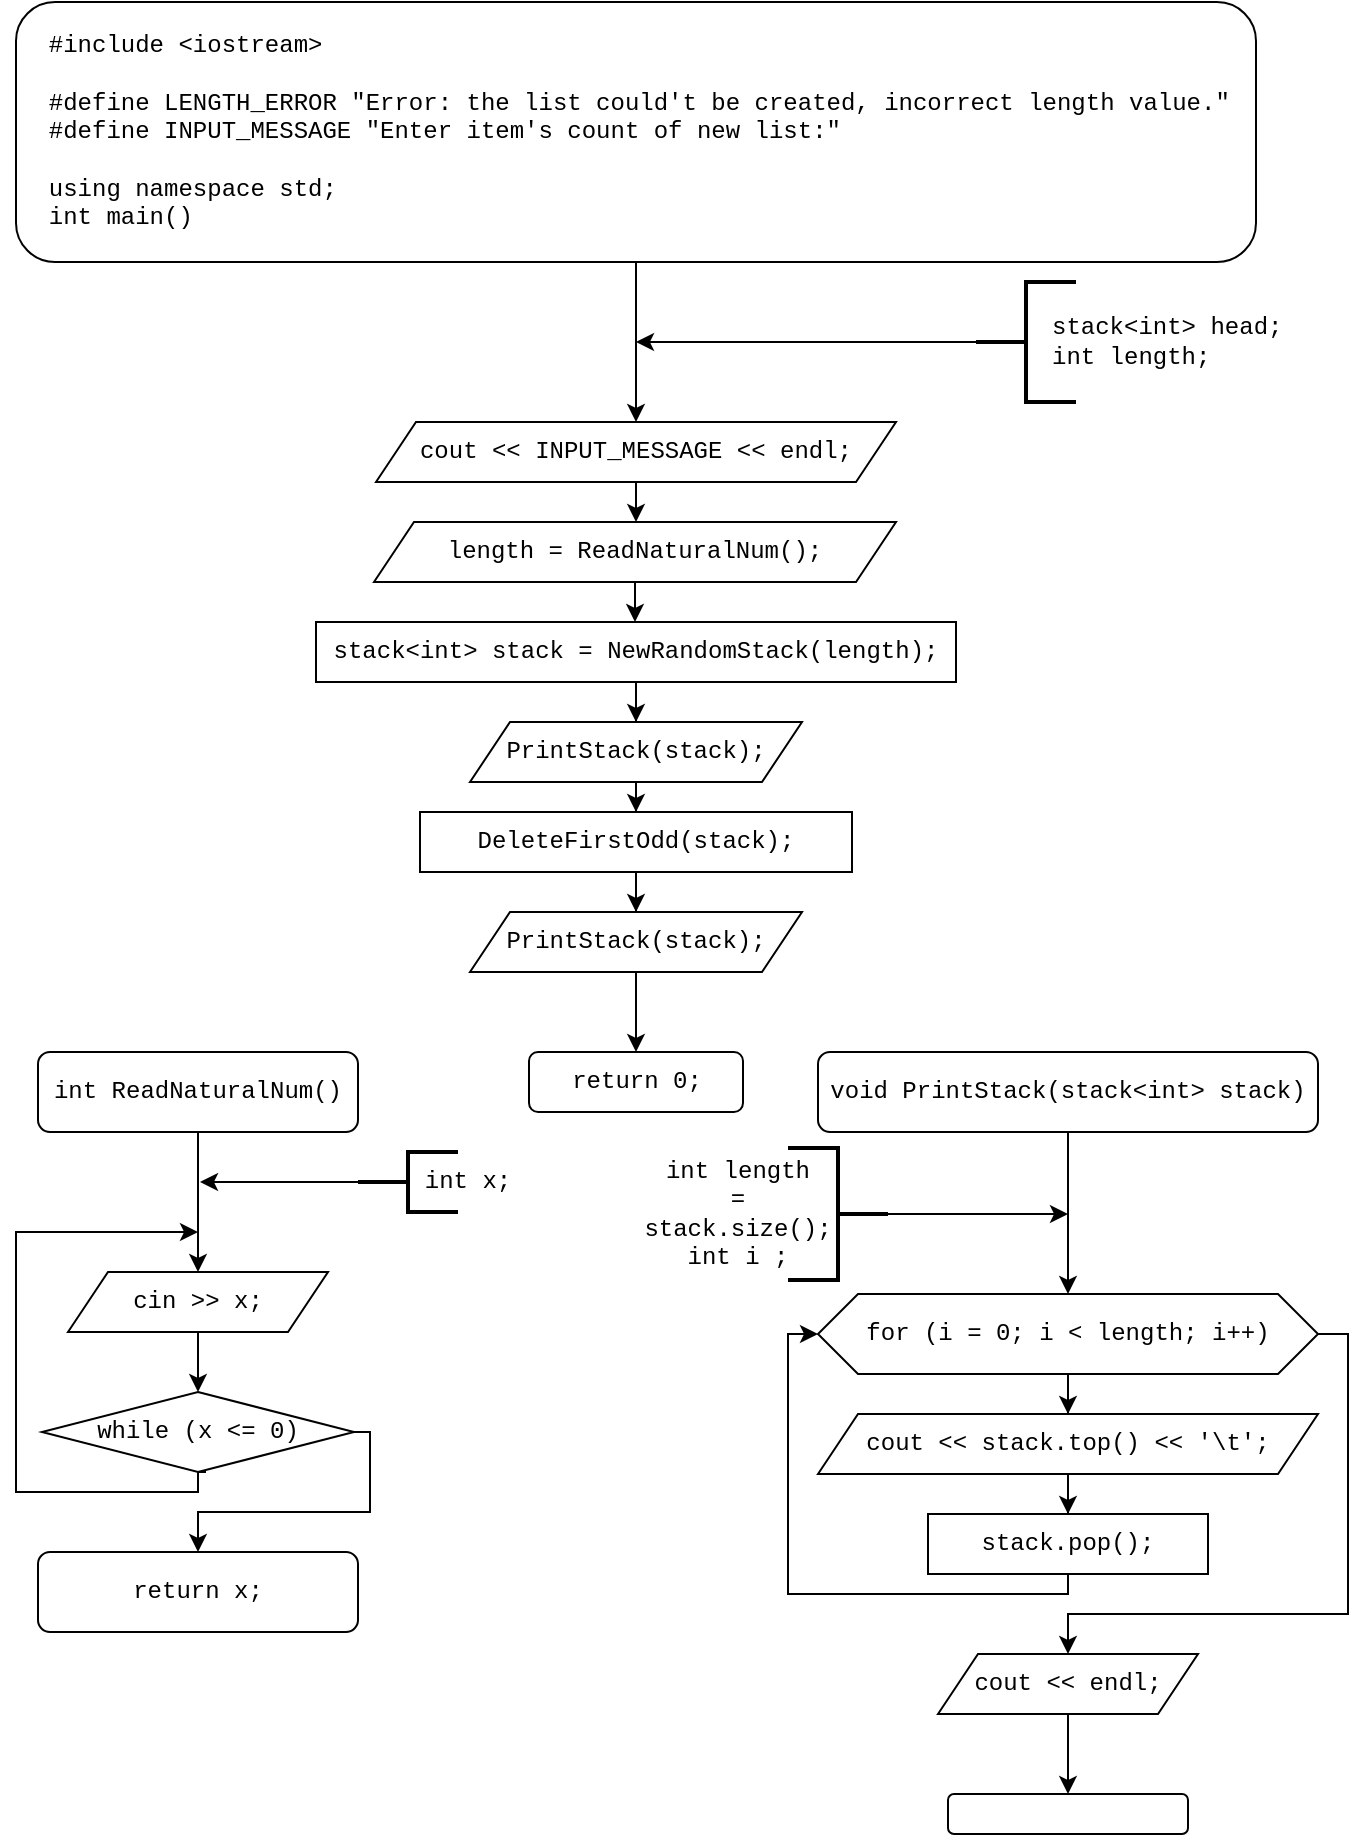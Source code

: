 <mxfile version="14.1.8" type="device"><diagram id="lZy12g_TCL5ViJDuldMA" name="Страница 1"><mxGraphModel dx="1185" dy="693" grid="1" gridSize="10" guides="1" tooltips="1" connect="1" arrows="1" fold="1" page="1" pageScale="1" pageWidth="827" pageHeight="1169" math="0" shadow="0"><root><mxCell id="0"/><mxCell id="1" parent="0"/><mxCell id="LqFo4CamQMlblnmA9xHn-1" style="edgeStyle=orthogonalEdgeStyle;rounded=0;orthogonalLoop=1;jettySize=auto;html=1;entryX=0.5;entryY=0;entryDx=0;entryDy=0;fontFamily=Courier New;" edge="1" parent="1" source="LqFo4CamQMlblnmA9xHn-2" target="LqFo4CamQMlblnmA9xHn-4"><mxGeometry relative="1" as="geometry"/></mxCell><mxCell id="LqFo4CamQMlblnmA9xHn-2" value="&lt;div&gt;&amp;nbsp; #include &amp;lt;iostream&amp;gt;&lt;/div&gt;&lt;div&gt;&amp;nbsp;&amp;nbsp;&lt;/div&gt;&lt;div&gt;&amp;nbsp; #define LENGTH_ERROR &quot;Error: the list could't be created, incorrect length value.&quot;&lt;/div&gt;&lt;div&gt;&amp;nbsp; #define INPUT_MESSAGE &quot;Enter item's count of new list:&quot;&lt;/div&gt;&lt;div&gt;&amp;nbsp;&amp;nbsp;&lt;/div&gt;&lt;div&gt;&amp;nbsp; using namespace std;&lt;/div&gt;&lt;div&gt;&amp;nbsp; int main()&lt;/div&gt;" style="rounded=1;whiteSpace=wrap;html=1;fontFamily=Courier New;align=left;" vertex="1" parent="1"><mxGeometry x="104" y="30" width="620" height="130" as="geometry"/></mxCell><mxCell id="LqFo4CamQMlblnmA9xHn-3" style="edgeStyle=orthogonalEdgeStyle;rounded=0;orthogonalLoop=1;jettySize=auto;html=1;entryX=0.5;entryY=0;entryDx=0;entryDy=0;fontFamily=Courier New;" edge="1" parent="1" source="LqFo4CamQMlblnmA9xHn-4" target="LqFo4CamQMlblnmA9xHn-6"><mxGeometry relative="1" as="geometry"/></mxCell><mxCell id="LqFo4CamQMlblnmA9xHn-4" value="cout &amp;lt;&amp;lt; INPUT_MESSAGE &amp;lt;&amp;lt; endl;" style="shape=parallelogram;perimeter=parallelogramPerimeter;whiteSpace=wrap;html=1;fixedSize=1;fontFamily=Courier New;align=center;" vertex="1" parent="1"><mxGeometry x="284" y="240" width="260" height="30" as="geometry"/></mxCell><mxCell id="LqFo4CamQMlblnmA9xHn-5" style="edgeStyle=orthogonalEdgeStyle;rounded=0;orthogonalLoop=1;jettySize=auto;html=1;entryX=0.5;entryY=0;entryDx=0;entryDy=0;fontFamily=Courier New;" edge="1" parent="1" source="LqFo4CamQMlblnmA9xHn-6" target="LqFo4CamQMlblnmA9xHn-8"><mxGeometry relative="1" as="geometry"/></mxCell><mxCell id="LqFo4CamQMlblnmA9xHn-6" value="length = ReadNaturalNum();" style="shape=parallelogram;perimeter=parallelogramPerimeter;whiteSpace=wrap;html=1;fixedSize=1;fontFamily=Courier New;align=center;" vertex="1" parent="1"><mxGeometry x="283" y="290" width="261" height="30" as="geometry"/></mxCell><mxCell id="LqFo4CamQMlblnmA9xHn-7" style="edgeStyle=orthogonalEdgeStyle;rounded=0;orthogonalLoop=1;jettySize=auto;html=1;entryX=0.5;entryY=0;entryDx=0;entryDy=0;fontFamily=Courier New;" edge="1" parent="1" source="LqFo4CamQMlblnmA9xHn-8" target="LqFo4CamQMlblnmA9xHn-10"><mxGeometry relative="1" as="geometry"/></mxCell><mxCell id="LqFo4CamQMlblnmA9xHn-8" value="stack&amp;lt;int&amp;gt; stack = NewRandomStack(length);" style="rounded=0;whiteSpace=wrap;html=1;fontFamily=Courier New;align=center;" vertex="1" parent="1"><mxGeometry x="254" y="340" width="320" height="30" as="geometry"/></mxCell><mxCell id="LqFo4CamQMlblnmA9xHn-49" style="edgeStyle=orthogonalEdgeStyle;rounded=0;orthogonalLoop=1;jettySize=auto;html=1;entryX=0.5;entryY=0;entryDx=0;entryDy=0;" edge="1" parent="1" source="LqFo4CamQMlblnmA9xHn-10" target="LqFo4CamQMlblnmA9xHn-14"><mxGeometry relative="1" as="geometry"/></mxCell><mxCell id="LqFo4CamQMlblnmA9xHn-10" value="PrintStack(stack);" style="shape=parallelogram;perimeter=parallelogramPerimeter;whiteSpace=wrap;html=1;fixedSize=1;fontFamily=Courier New;align=center;" vertex="1" parent="1"><mxGeometry x="331" y="390" width="166" height="30" as="geometry"/></mxCell><mxCell id="LqFo4CamQMlblnmA9xHn-11" style="edgeStyle=orthogonalEdgeStyle;rounded=0;orthogonalLoop=1;jettySize=auto;html=1;fontFamily=Courier New;" edge="1" parent="1" source="LqFo4CamQMlblnmA9xHn-12"><mxGeometry relative="1" as="geometry"><mxPoint x="414" y="200" as="targetPoint"/></mxGeometry></mxCell><mxCell id="LqFo4CamQMlblnmA9xHn-12" value="" style="strokeWidth=2;html=1;shape=mxgraph.flowchart.annotation_2;align=left;labelPosition=right;pointerEvents=1;fontFamily=Courier New;" vertex="1" parent="1"><mxGeometry x="584" y="170" width="50" height="60" as="geometry"/></mxCell><mxCell id="LqFo4CamQMlblnmA9xHn-13" style="edgeStyle=orthogonalEdgeStyle;rounded=0;orthogonalLoop=1;jettySize=auto;html=1;fontFamily=Courier New;" edge="1" parent="1" source="LqFo4CamQMlblnmA9xHn-14" target="LqFo4CamQMlblnmA9xHn-15"><mxGeometry relative="1" as="geometry"/></mxCell><mxCell id="LqFo4CamQMlblnmA9xHn-14" value="DeleteFirstOdd(stack);" style="rounded=0;whiteSpace=wrap;html=1;fontFamily=Courier New;align=center;" vertex="1" parent="1"><mxGeometry x="306" y="435" width="216" height="30" as="geometry"/></mxCell><mxCell id="LqFo4CamQMlblnmA9xHn-53" style="edgeStyle=orthogonalEdgeStyle;rounded=0;orthogonalLoop=1;jettySize=auto;html=1;entryX=0.5;entryY=0;entryDx=0;entryDy=0;" edge="1" parent="1" source="LqFo4CamQMlblnmA9xHn-15" target="LqFo4CamQMlblnmA9xHn-17"><mxGeometry relative="1" as="geometry"/></mxCell><mxCell id="LqFo4CamQMlblnmA9xHn-15" value="PrintStack(stack);" style="shape=parallelogram;perimeter=parallelogramPerimeter;whiteSpace=wrap;html=1;fixedSize=1;fontFamily=Courier New;align=center;" vertex="1" parent="1"><mxGeometry x="331" y="485" width="166" height="30" as="geometry"/></mxCell><mxCell id="LqFo4CamQMlblnmA9xHn-17" value="return 0;" style="rounded=1;whiteSpace=wrap;html=1;fontFamily=Courier New;align=center;" vertex="1" parent="1"><mxGeometry x="360.5" y="555" width="107" height="30" as="geometry"/></mxCell><mxCell id="LqFo4CamQMlblnmA9xHn-18" style="edgeStyle=orthogonalEdgeStyle;rounded=0;orthogonalLoop=1;jettySize=auto;html=1;entryX=0.5;entryY=0;entryDx=0;entryDy=0;fontFamily=Courier New;" edge="1" parent="1" source="LqFo4CamQMlblnmA9xHn-19"><mxGeometry relative="1" as="geometry"><mxPoint x="414" y="490" as="targetPoint"/></mxGeometry></mxCell><mxCell id="LqFo4CamQMlblnmA9xHn-22" value="stack&amp;lt;int&amp;gt; head;&lt;br&gt;int length;" style="text;html=1;strokeColor=none;fillColor=none;align=left;verticalAlign=middle;whiteSpace=wrap;rounded=0;fontFamily=Courier New;" vertex="1" parent="1"><mxGeometry x="620" y="170" width="136" height="60" as="geometry"/></mxCell><mxCell id="LqFo4CamQMlblnmA9xHn-23" style="edgeStyle=orthogonalEdgeStyle;rounded=0;orthogonalLoop=1;jettySize=auto;html=1;fontFamily=Courier New;entryX=0.5;entryY=0;entryDx=0;entryDy=0;" edge="1" parent="1" source="LqFo4CamQMlblnmA9xHn-24" target="LqFo4CamQMlblnmA9xHn-29"><mxGeometry relative="1" as="geometry"><mxPoint x="195" y="665" as="targetPoint"/></mxGeometry></mxCell><mxCell id="LqFo4CamQMlblnmA9xHn-24" value="int ReadNaturalNum()" style="rounded=1;whiteSpace=wrap;html=1;fontFamily=Courier New;" vertex="1" parent="1"><mxGeometry x="115" y="555" width="160" height="40" as="geometry"/></mxCell><mxCell id="LqFo4CamQMlblnmA9xHn-25" style="edgeStyle=orthogonalEdgeStyle;rounded=0;orthogonalLoop=1;jettySize=auto;html=1;fontFamily=Courier New;exitX=0;exitY=0.5;exitDx=0;exitDy=0;exitPerimeter=0;" edge="1" parent="1" source="LqFo4CamQMlblnmA9xHn-26"><mxGeometry relative="1" as="geometry"><mxPoint x="196" y="620" as="targetPoint"/><mxPoint x="270" y="620" as="sourcePoint"/></mxGeometry></mxCell><mxCell id="LqFo4CamQMlblnmA9xHn-26" value="" style="strokeWidth=2;html=1;shape=mxgraph.flowchart.annotation_2;align=left;labelPosition=right;pointerEvents=1;fontFamily=Courier New;" vertex="1" parent="1"><mxGeometry x="275" y="605" width="50" height="30" as="geometry"/></mxCell><mxCell id="LqFo4CamQMlblnmA9xHn-27" value="int x;" style="text;html=1;strokeColor=none;fillColor=none;align=center;verticalAlign=middle;whiteSpace=wrap;rounded=0;fontFamily=Courier New;" vertex="1" parent="1"><mxGeometry x="299.5" y="610" width="60" height="20" as="geometry"/></mxCell><mxCell id="LqFo4CamQMlblnmA9xHn-28" style="edgeStyle=orthogonalEdgeStyle;rounded=0;orthogonalLoop=1;jettySize=auto;html=1;entryX=0.5;entryY=0;entryDx=0;entryDy=0;fontFamily=Courier New;" edge="1" parent="1" source="LqFo4CamQMlblnmA9xHn-29" target="LqFo4CamQMlblnmA9xHn-32"><mxGeometry relative="1" as="geometry"/></mxCell><mxCell id="LqFo4CamQMlblnmA9xHn-29" value="cin &amp;gt;&amp;gt; x;" style="shape=parallelogram;perimeter=parallelogramPerimeter;whiteSpace=wrap;html=1;fixedSize=1;fontFamily=Courier New;" vertex="1" parent="1"><mxGeometry x="130" y="665" width="130" height="30" as="geometry"/></mxCell><mxCell id="LqFo4CamQMlblnmA9xHn-30" style="edgeStyle=orthogonalEdgeStyle;rounded=0;orthogonalLoop=1;jettySize=auto;html=1;fontFamily=Courier New;" edge="1" parent="1"><mxGeometry relative="1" as="geometry"><mxPoint x="195" y="645" as="targetPoint"/><mxPoint x="199" y="765" as="sourcePoint"/><Array as="points"><mxPoint x="195" y="765"/><mxPoint x="195" y="775"/><mxPoint x="104" y="775"/><mxPoint x="104" y="645"/></Array></mxGeometry></mxCell><mxCell id="LqFo4CamQMlblnmA9xHn-31" style="edgeStyle=orthogonalEdgeStyle;rounded=0;orthogonalLoop=1;jettySize=auto;html=1;fontFamily=Courier New;" edge="1" parent="1" source="LqFo4CamQMlblnmA9xHn-32"><mxGeometry relative="1" as="geometry"><mxPoint x="195" y="805" as="targetPoint"/><Array as="points"><mxPoint x="281" y="745"/><mxPoint x="281" y="785"/><mxPoint x="195" y="785"/></Array></mxGeometry></mxCell><mxCell id="LqFo4CamQMlblnmA9xHn-32" value="while (x &amp;lt;= 0)" style="rhombus;whiteSpace=wrap;html=1;fontFamily=Courier New;" vertex="1" parent="1"><mxGeometry x="117" y="725" width="156" height="40" as="geometry"/></mxCell><mxCell id="LqFo4CamQMlblnmA9xHn-33" value="return x;" style="rounded=1;whiteSpace=wrap;html=1;fontFamily=Courier New;" vertex="1" parent="1"><mxGeometry x="115" y="805" width="160" height="40" as="geometry"/></mxCell><mxCell id="LqFo4CamQMlblnmA9xHn-34" style="edgeStyle=orthogonalEdgeStyle;rounded=0;orthogonalLoop=1;jettySize=auto;html=1;fontFamily=Courier New;entryX=0.5;entryY=0;entryDx=0;entryDy=0;" edge="1" parent="1" source="LqFo4CamQMlblnmA9xHn-35" target="LqFo4CamQMlblnmA9xHn-54"><mxGeometry relative="1" as="geometry"><mxPoint x="630" y="665" as="targetPoint"/></mxGeometry></mxCell><mxCell id="LqFo4CamQMlblnmA9xHn-35" value="void PrintStack(stack&amp;lt;int&amp;gt; stack)" style="rounded=1;whiteSpace=wrap;html=1;fontFamily=Courier New;" vertex="1" parent="1"><mxGeometry x="505" y="555" width="250" height="40" as="geometry"/></mxCell><mxCell id="LqFo4CamQMlblnmA9xHn-36" style="edgeStyle=orthogonalEdgeStyle;rounded=0;orthogonalLoop=1;jettySize=auto;html=1;fontFamily=Courier New;" edge="1" parent="1" source="LqFo4CamQMlblnmA9xHn-37"><mxGeometry relative="1" as="geometry"><mxPoint x="630" y="636" as="targetPoint"/><Array as="points"><mxPoint x="630" y="636"/></Array></mxGeometry></mxCell><mxCell id="LqFo4CamQMlblnmA9xHn-37" value="" style="strokeWidth=2;html=1;shape=mxgraph.flowchart.annotation_2;align=left;labelPosition=right;pointerEvents=1;fontFamily=Courier New;rotation=-180;" vertex="1" parent="1"><mxGeometry x="490" y="603" width="50" height="66" as="geometry"/></mxCell><mxCell id="LqFo4CamQMlblnmA9xHn-38" value="int length &lt;br&gt;= stack.size();&lt;br&gt;int i ;" style="text;html=1;strokeColor=none;fillColor=none;align=center;verticalAlign=middle;whiteSpace=wrap;rounded=0;fontFamily=Courier New;" vertex="1" parent="1"><mxGeometry x="410" y="605.5" width="110" height="61" as="geometry"/></mxCell><mxCell id="LqFo4CamQMlblnmA9xHn-46" style="edgeStyle=orthogonalEdgeStyle;rounded=0;orthogonalLoop=1;jettySize=auto;html=1;entryX=0.5;entryY=0;entryDx=0;entryDy=0;fontFamily=Courier New;" edge="1" parent="1" source="LqFo4CamQMlblnmA9xHn-47" target="LqFo4CamQMlblnmA9xHn-48"><mxGeometry relative="1" as="geometry"/></mxCell><mxCell id="LqFo4CamQMlblnmA9xHn-47" value="cout &amp;lt;&amp;lt; endl;" style="shape=parallelogram;perimeter=parallelogramPerimeter;whiteSpace=wrap;html=1;fixedSize=1;fontFamily=Courier New;" vertex="1" parent="1"><mxGeometry x="565" y="856" width="130" height="30" as="geometry"/></mxCell><mxCell id="LqFo4CamQMlblnmA9xHn-48" value="" style="rounded=1;whiteSpace=wrap;html=1;fontFamily=Courier New;align=left;" vertex="1" parent="1"><mxGeometry x="570" y="926" width="120" height="20" as="geometry"/></mxCell><mxCell id="LqFo4CamQMlblnmA9xHn-56" style="edgeStyle=orthogonalEdgeStyle;rounded=0;orthogonalLoop=1;jettySize=auto;html=1;entryX=0.5;entryY=0;entryDx=0;entryDy=0;fontFamily=Courier New;" edge="1" parent="1" source="LqFo4CamQMlblnmA9xHn-54" target="LqFo4CamQMlblnmA9xHn-55"><mxGeometry relative="1" as="geometry"/></mxCell><mxCell id="LqFo4CamQMlblnmA9xHn-60" style="edgeStyle=orthogonalEdgeStyle;rounded=0;orthogonalLoop=1;jettySize=auto;html=1;entryX=0.5;entryY=0;entryDx=0;entryDy=0;fontFamily=Courier New;" edge="1" parent="1" source="LqFo4CamQMlblnmA9xHn-54" target="LqFo4CamQMlblnmA9xHn-47"><mxGeometry relative="1" as="geometry"><Array as="points"><mxPoint x="770" y="696"/><mxPoint x="770" y="836"/><mxPoint x="630" y="836"/></Array></mxGeometry></mxCell><mxCell id="LqFo4CamQMlblnmA9xHn-54" value="for (i = 0; i &amp;lt; length; i++)" style="shape=hexagon;perimeter=hexagonPerimeter2;whiteSpace=wrap;html=1;fixedSize=1;fontFamily=Courier New;" vertex="1" parent="1"><mxGeometry x="505" y="676" width="250" height="40" as="geometry"/></mxCell><mxCell id="LqFo4CamQMlblnmA9xHn-58" style="edgeStyle=orthogonalEdgeStyle;rounded=0;orthogonalLoop=1;jettySize=auto;html=1;entryX=0.5;entryY=0;entryDx=0;entryDy=0;fontFamily=Courier New;" edge="1" parent="1" source="LqFo4CamQMlblnmA9xHn-55" target="LqFo4CamQMlblnmA9xHn-57"><mxGeometry relative="1" as="geometry"/></mxCell><mxCell id="LqFo4CamQMlblnmA9xHn-55" value="cout &amp;lt;&amp;lt; stack.top() &amp;lt;&amp;lt; '\t';" style="shape=parallelogram;perimeter=parallelogramPerimeter;whiteSpace=wrap;html=1;fixedSize=1;fontFamily=Courier New;" vertex="1" parent="1"><mxGeometry x="505" y="736" width="250" height="30" as="geometry"/></mxCell><mxCell id="LqFo4CamQMlblnmA9xHn-59" style="edgeStyle=orthogonalEdgeStyle;rounded=0;orthogonalLoop=1;jettySize=auto;html=1;fontFamily=Courier New;entryX=0;entryY=0.5;entryDx=0;entryDy=0;" edge="1" parent="1" source="LqFo4CamQMlblnmA9xHn-57" target="LqFo4CamQMlblnmA9xHn-54"><mxGeometry relative="1" as="geometry"><mxPoint x="500" y="696" as="targetPoint"/><Array as="points"><mxPoint x="630" y="826"/><mxPoint x="490" y="826"/><mxPoint x="490" y="696"/></Array></mxGeometry></mxCell><mxCell id="LqFo4CamQMlblnmA9xHn-57" value="stack.pop();" style="rounded=0;whiteSpace=wrap;html=1;fontFamily=Courier New;align=center;" vertex="1" parent="1"><mxGeometry x="560" y="786" width="140" height="30" as="geometry"/></mxCell></root></mxGraphModel></diagram></mxfile>